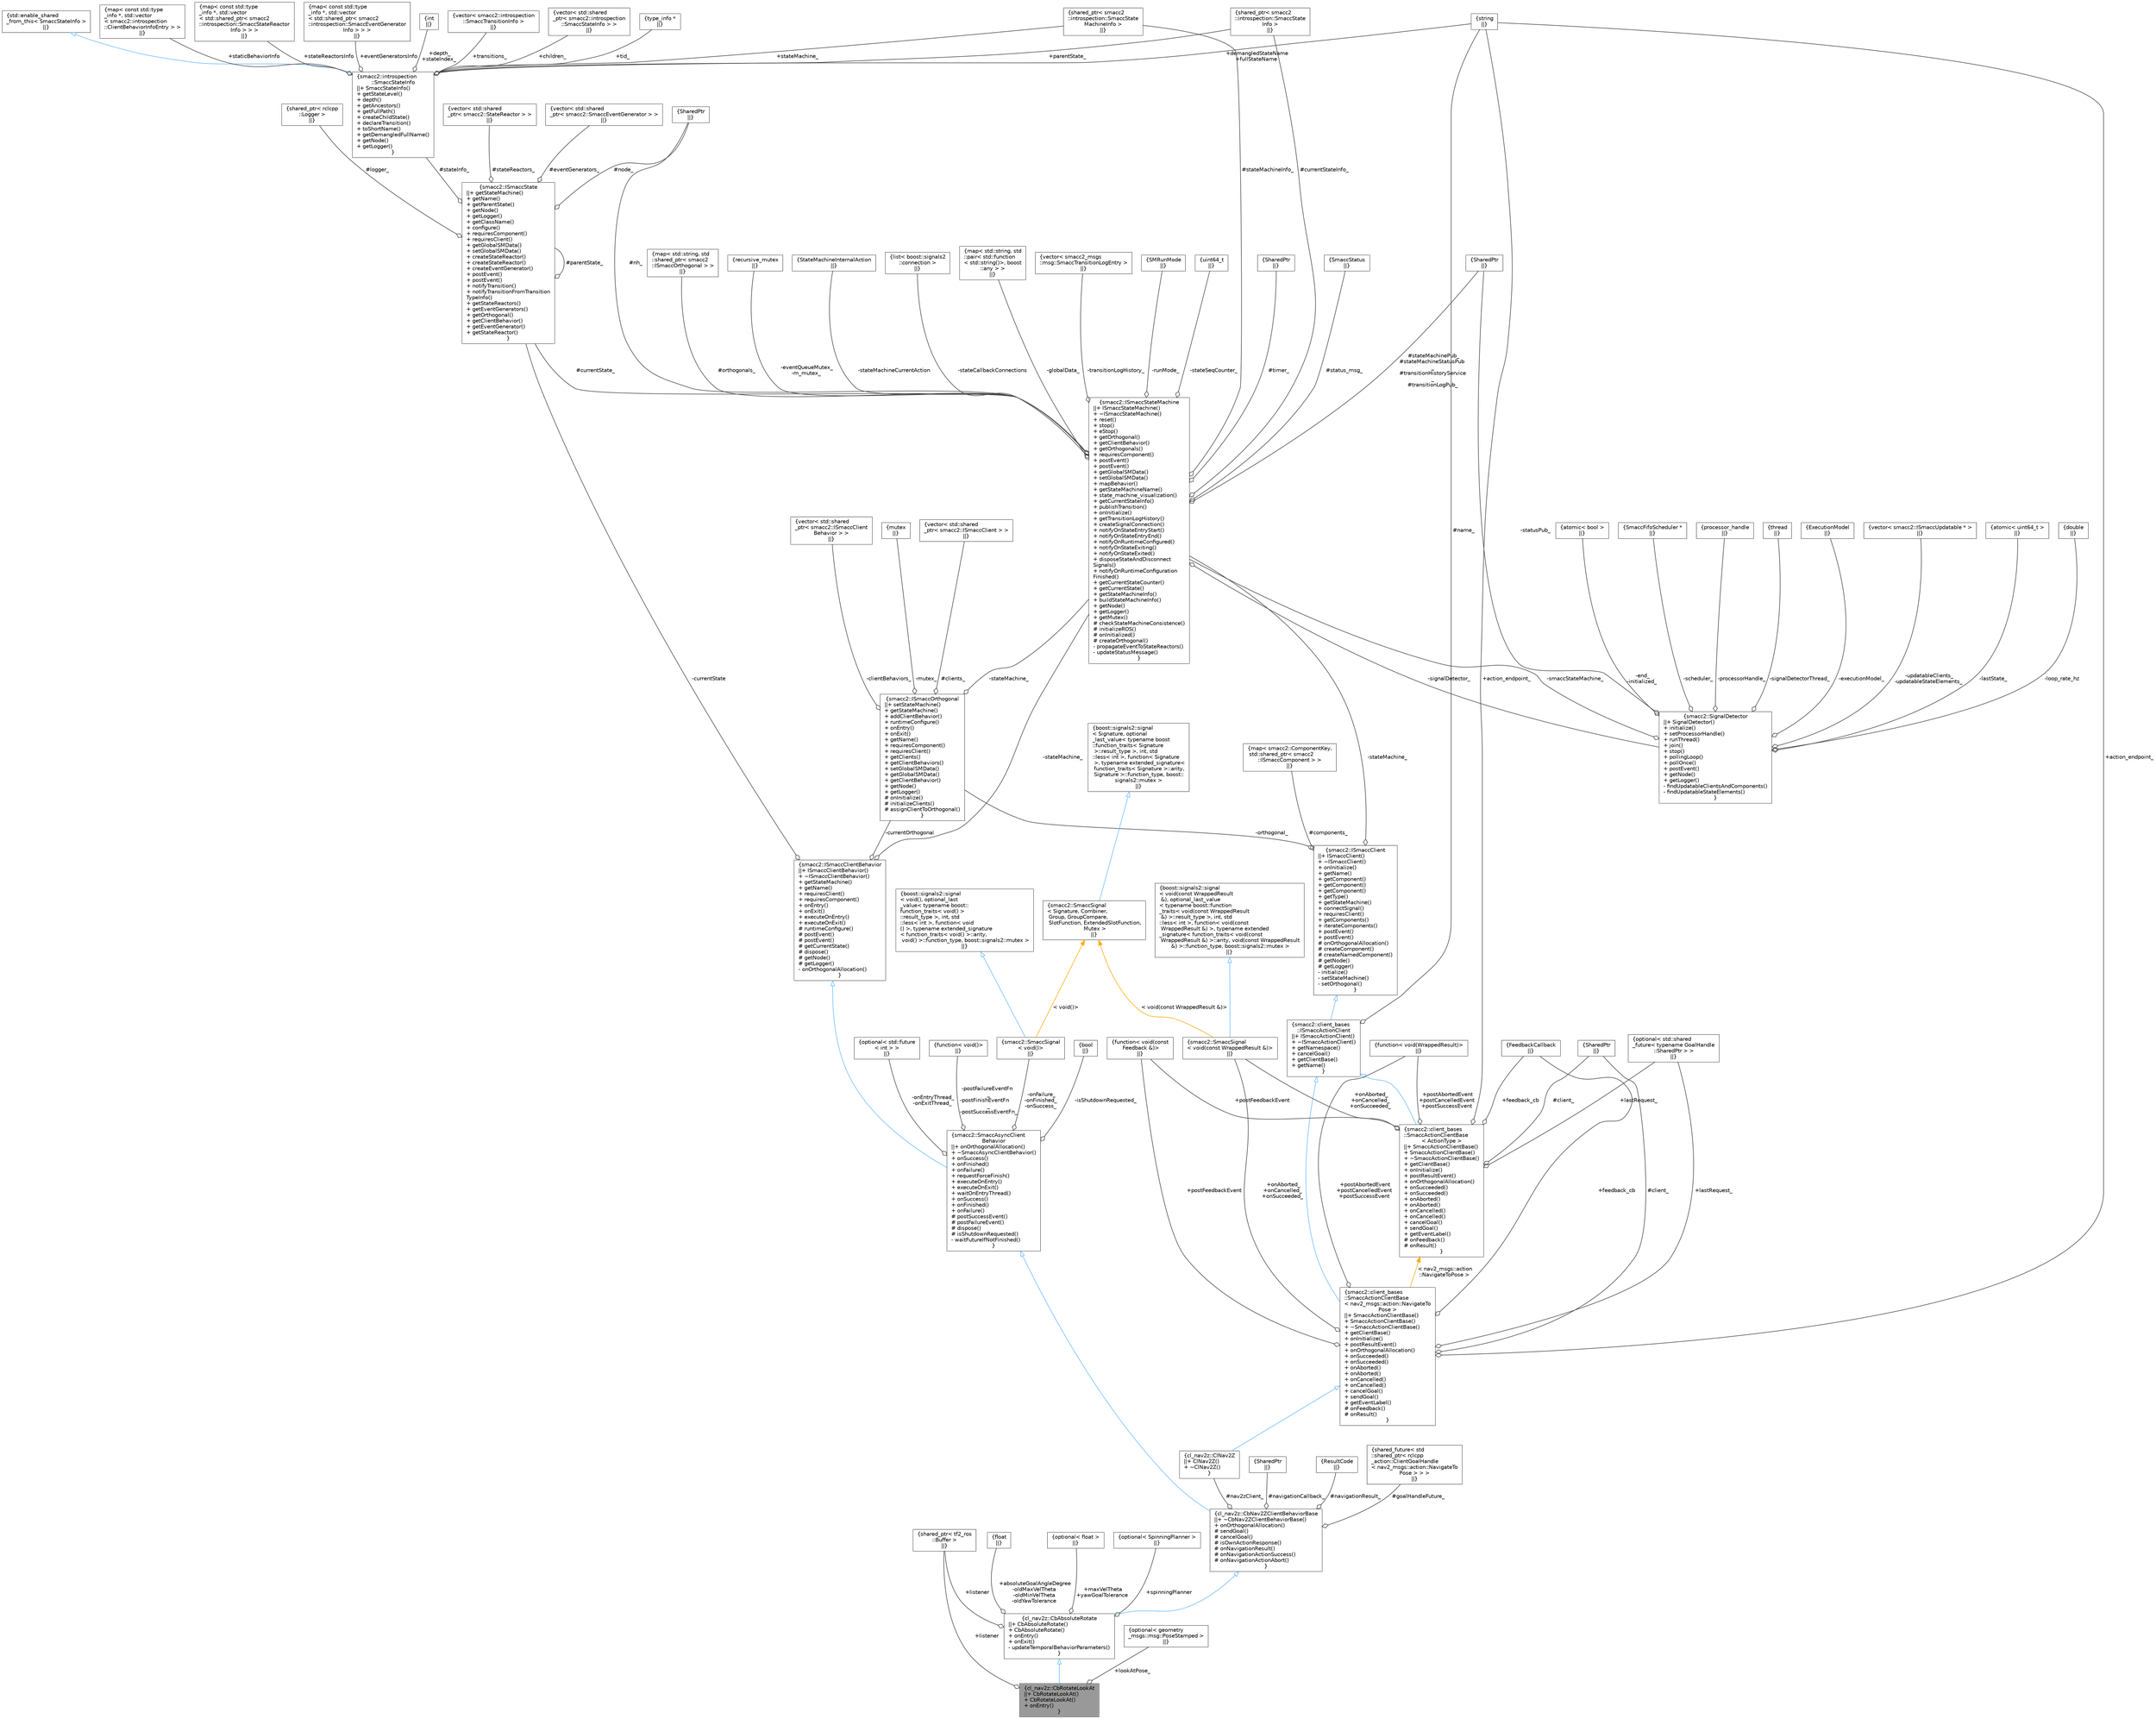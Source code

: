 digraph "cl_nav2z::CbRotateLookAt"
{
 // LATEX_PDF_SIZE
  bgcolor="transparent";
  edge [fontname=Helvetica,fontsize=10,labelfontname=Helvetica,labelfontsize=10];
  node [fontname=Helvetica,fontsize=10,shape=box,height=0.2,width=0.4];
  Node1 [label="{cl_nav2z::CbRotateLookAt\n||+ CbRotateLookAt()\l+ CbRotateLookAt()\l+ onEntry()\l}",height=0.2,width=0.4,color="gray40", fillcolor="grey60", style="filled", fontcolor="black",tooltip=" "];
  Node2 -> Node1 [dir="back",color="steelblue1",style="solid",arrowtail="onormal"];
  Node2 [label="{cl_nav2z::CbAbsoluteRotate\n||+ CbAbsoluteRotate()\l+ CbAbsoluteRotate()\l+ onEntry()\l+ onExit()\l- updateTemporalBehaviorParameters()\l}",height=0.2,width=0.4,color="gray40", fillcolor="white", style="filled",URL="$classcl__nav2z_1_1CbAbsoluteRotate.html",tooltip=" "];
  Node3 -> Node2 [dir="back",color="steelblue1",style="solid",arrowtail="onormal"];
  Node3 [label="{cl_nav2z::CbNav2ZClientBehaviorBase\n||+ ~CbNav2ZClientBehaviorBase()\l+ onOrthogonalAllocation()\l# sendGoal()\l# cancelGoal()\l# isOwnActionResponse()\l# onNavigationResult()\l# onNavigationActionSuccess()\l# onNavigationActionAbort()\l}",height=0.2,width=0.4,color="gray40", fillcolor="white", style="filled",URL="$classcl__nav2z_1_1CbNav2ZClientBehaviorBase.html",tooltip=" "];
  Node4 -> Node3 [dir="back",color="steelblue1",style="solid",arrowtail="onormal"];
  Node4 [label="{smacc2::SmaccAsyncClient\lBehavior\n||+ onOrthogonalAllocation()\l+ ~SmaccAsyncClientBehavior()\l+ onSuccess()\l+ onFinished()\l+ onFailure()\l+ requestForceFinish()\l+ executeOnEntry()\l+ executeOnExit()\l+ waitOnEntryThread()\l+ onSuccess()\l+ onFinished()\l+ onFailure()\l# postSuccessEvent()\l# postFailureEvent()\l# dispose()\l# isShutdownRequested()\l- waitFutureIfNotFinished()\l}",height=0.2,width=0.4,color="gray40", fillcolor="white", style="filled",URL="$classsmacc2_1_1SmaccAsyncClientBehavior.html",tooltip=" "];
  Node5 -> Node4 [dir="back",color="steelblue1",style="solid",arrowtail="onormal"];
  Node5 [label="{smacc2::ISmaccClientBehavior\n||+ ISmaccClientBehavior()\l+ ~ISmaccClientBehavior()\l+ getStateMachine()\l+ getName()\l+ requiresClient()\l+ requiresComponent()\l+ onEntry()\l+ onExit()\l+ executeOnEntry()\l+ executeOnExit()\l# runtimeConfigure()\l# postEvent()\l# postEvent()\l# getCurrentState()\l# dispose()\l# getNode()\l# getLogger()\l- onOrthogonalAllocation()\l}",height=0.2,width=0.4,color="gray40", fillcolor="white", style="filled",URL="$classsmacc2_1_1ISmaccClientBehavior.html",tooltip=" "];
  Node6 -> Node5 [color="grey25",style="solid",label=" -stateMachine_" ,arrowhead="odiamond"];
  Node6 [label="{smacc2::ISmaccStateMachine\n||+ ISmaccStateMachine()\l+ ~ISmaccStateMachine()\l+ reset()\l+ stop()\l+ eStop()\l+ getOrthogonal()\l+ getClientBehavior()\l+ getOrthogonals()\l+ requiresComponent()\l+ postEvent()\l+ postEvent()\l+ getGlobalSMData()\l+ setGlobalSMData()\l+ mapBehavior()\l+ getStateMachineName()\l+ state_machine_visualization()\l+ getCurrentStateInfo()\l+ publishTransition()\l+ onInitialize()\l+ getTransitionLogHistory()\l+ createSignalConnection()\l+ notifyOnStateEntryStart()\l+ notifyOnStateEntryEnd()\l+ notifyOnRuntimeConfigured()\l+ notifyOnStateExiting()\l+ notifyOnStateExited()\l+ disposeStateAndDisconnect\lSignals()\l+ notifyOnRuntimeConfiguration\lFinished()\l+ getCurrentStateCounter()\l+ getCurrentState()\l+ getStateMachineInfo()\l+ buildStateMachineInfo()\l+ getNode()\l+ getLogger()\l+ getMutex()\l# checkStateMachineConsistence()\l# initializeROS()\l# onInitialized()\l# createOrthogonal()\l- propagateEventToStateReactors()\l- updateStatusMessage()\l}",height=0.2,width=0.4,color="gray40", fillcolor="white", style="filled",URL="$classsmacc2_1_1ISmaccStateMachine.html",tooltip=" "];
  Node7 -> Node6 [color="grey25",style="solid",label=" #nh_" ,arrowhead="odiamond"];
  Node7 [label="{SharedPtr\n||}",height=0.2,width=0.4,color="gray40", fillcolor="white", style="filled",tooltip=" "];
  Node8 -> Node6 [color="grey25",style="solid",label=" #timer_" ,arrowhead="odiamond"];
  Node8 [label="{SharedPtr\n||}",height=0.2,width=0.4,color="gray40", fillcolor="white", style="filled",tooltip=" "];
  Node9 -> Node6 [color="grey25",style="solid",label=" #stateMachinePub_\n#stateMachineStatusPub\l_\n#transitionHistoryService\l_\n#transitionLogPub_" ,arrowhead="odiamond"];
  Node9 [label="{SharedPtr\n||}",height=0.2,width=0.4,color="gray40", fillcolor="white", style="filled",tooltip=" "];
  Node10 -> Node6 [color="grey25",style="solid",label=" #currentState_" ,arrowhead="odiamond"];
  Node10 [label="{smacc2::ISmaccState\n||+ getStateMachine()\l+ getName()\l+ getParentState()\l+ getNode()\l+ getLogger()\l+ getClassName()\l+ configure()\l+ requiresComponent()\l+ requiresClient()\l+ getGlobalSMData()\l+ setGlobalSMData()\l+ createStateReactor()\l+ createStateReactor()\l+ createEventGenerator()\l+ postEvent()\l+ postEvent()\l+ notifyTransition()\l+ notifyTransitionFromTransition\lTypeInfo()\l+ getStateReactors()\l+ getEventGenerators()\l+ getOrthogonal()\l+ getClientBehavior()\l+ getEventGenerator()\l+ getStateReactor()\l}",height=0.2,width=0.4,color="gray40", fillcolor="white", style="filled",URL="$classsmacc2_1_1ISmaccState.html",tooltip=" "];
  Node7 -> Node10 [color="grey25",style="solid",label=" #node_" ,arrowhead="odiamond"];
  Node11 -> Node10 [color="grey25",style="solid",label=" #logger_" ,arrowhead="odiamond"];
  Node11 [label="{shared_ptr\< rclcpp\l::Logger \>\n||}",height=0.2,width=0.4,color="gray40", fillcolor="white", style="filled",tooltip=" "];
  Node12 -> Node10 [color="grey25",style="solid",label=" #stateReactors_" ,arrowhead="odiamond"];
  Node12 [label="{vector\< std::shared\l_ptr\< smacc2::StateReactor \> \>\n||}",height=0.2,width=0.4,color="gray40", fillcolor="white", style="filled",tooltip=" "];
  Node13 -> Node10 [color="grey25",style="solid",label=" #eventGenerators_" ,arrowhead="odiamond"];
  Node13 [label="{vector\< std::shared\l_ptr\< smacc2::SmaccEventGenerator \> \>\n||}",height=0.2,width=0.4,color="gray40", fillcolor="white", style="filled",tooltip=" "];
  Node10 -> Node10 [color="grey25",style="solid",label=" #parentState_" ,arrowhead="odiamond"];
  Node14 -> Node10 [color="grey25",style="solid",label=" #stateInfo_" ,arrowhead="odiamond"];
  Node14 [label="{smacc2::introspection\l::SmaccStateInfo\n||+ SmaccStateInfo()\l+ getStateLevel()\l+ depth()\l+ getAncestors()\l+ getFullPath()\l+ createChildState()\l+ declareTransition()\l+ toShortName()\l+ getDemangledFullName()\l+ getNode()\l+ getLogger()\l}",height=0.2,width=0.4,color="gray40", fillcolor="white", style="filled",URL="$classsmacc2_1_1introspection_1_1SmaccStateInfo.html",tooltip=" "];
  Node15 -> Node14 [dir="back",color="steelblue1",style="solid",arrowtail="onormal"];
  Node15 [label="{std::enable_shared\l_from_this\< SmaccStateInfo \>\n||}",height=0.2,width=0.4,color="gray40", fillcolor="white", style="filled",tooltip=" "];
  Node16 -> Node14 [color="grey25",style="solid",label=" +staticBehaviorInfo" ,arrowhead="odiamond"];
  Node16 [label="{map\< const std::type\l_info *, std::vector\l\< smacc2::introspection\l::ClientBehaviorInfoEntry \> \>\n||}",height=0.2,width=0.4,color="gray40", fillcolor="white", style="filled",tooltip=" "];
  Node17 -> Node14 [color="grey25",style="solid",label=" +stateReactorsInfo" ,arrowhead="odiamond"];
  Node17 [label="{map\< const std::type\l_info *, std::vector\l\< std::shared_ptr\< smacc2\l::introspection::SmaccStateReactor\lInfo \> \> \>\n||}",height=0.2,width=0.4,color="gray40", fillcolor="white", style="filled",tooltip=" "];
  Node18 -> Node14 [color="grey25",style="solid",label=" +eventGeneratorsInfo" ,arrowhead="odiamond"];
  Node18 [label="{map\< const std::type\l_info *, std::vector\l\< std::shared_ptr\< smacc2\l::introspection::SmaccEventGenerator\lInfo \> \> \>\n||}",height=0.2,width=0.4,color="gray40", fillcolor="white", style="filled",tooltip=" "];
  Node19 -> Node14 [color="grey25",style="solid",label=" +depth_\n+stateIndex_" ,arrowhead="odiamond"];
  Node19 [label="{int\n||}",height=0.2,width=0.4,color="gray40", fillcolor="white", style="filled",tooltip=" "];
  Node20 -> Node14 [color="grey25",style="solid",label=" +demangledStateName\n+fullStateName" ,arrowhead="odiamond"];
  Node20 [label="{string\n||}",height=0.2,width=0.4,color="gray40", fillcolor="white", style="filled",tooltip=" "];
  Node21 -> Node14 [color="grey25",style="solid",label=" +stateMachine_" ,arrowhead="odiamond"];
  Node21 [label="{shared_ptr\< smacc2\l::introspection::SmaccState\lMachineInfo \>\n||}",height=0.2,width=0.4,color="gray40", fillcolor="white", style="filled",tooltip=" "];
  Node22 -> Node14 [color="grey25",style="solid",label=" +parentState_" ,arrowhead="odiamond"];
  Node22 [label="{shared_ptr\< smacc2\l::introspection::SmaccState\lInfo \>\n||}",height=0.2,width=0.4,color="gray40", fillcolor="white", style="filled",tooltip=" "];
  Node23 -> Node14 [color="grey25",style="solid",label=" +transitions_" ,arrowhead="odiamond"];
  Node23 [label="{vector\< smacc2::introspection\l::SmaccTransitionInfo \>\n||}",height=0.2,width=0.4,color="gray40", fillcolor="white", style="filled",tooltip=" "];
  Node24 -> Node14 [color="grey25",style="solid",label=" +children_" ,arrowhead="odiamond"];
  Node24 [label="{vector\< std::shared\l_ptr\< smacc2::introspection\l::SmaccStateInfo \> \>\n||}",height=0.2,width=0.4,color="gray40", fillcolor="white", style="filled",tooltip=" "];
  Node25 -> Node14 [color="grey25",style="solid",label=" +tid_" ,arrowhead="odiamond"];
  Node25 [label="{type_info *\n||}",height=0.2,width=0.4,color="gray40", fillcolor="white", style="filled",tooltip=" "];
  Node22 -> Node6 [color="grey25",style="solid",label=" #currentStateInfo_" ,arrowhead="odiamond"];
  Node26 -> Node6 [color="grey25",style="solid",label=" #status_msg_" ,arrowhead="odiamond"];
  Node26 [label="{SmaccStatus\n||}",height=0.2,width=0.4,color="gray40", fillcolor="white", style="filled",tooltip=" "];
  Node27 -> Node6 [color="grey25",style="solid",label=" #orthogonals_" ,arrowhead="odiamond"];
  Node27 [label="{map\< std::string, std\l::shared_ptr\< smacc2\l::ISmaccOrthogonal \> \>\n||}",height=0.2,width=0.4,color="gray40", fillcolor="white", style="filled",tooltip=" "];
  Node21 -> Node6 [color="grey25",style="solid",label=" #stateMachineInfo_" ,arrowhead="odiamond"];
  Node28 -> Node6 [color="grey25",style="solid",label=" -eventQueueMutex_\n-m_mutex_" ,arrowhead="odiamond"];
  Node28 [label="{recursive_mutex\n||}",height=0.2,width=0.4,color="gray40", fillcolor="white", style="filled",tooltip=" "];
  Node29 -> Node6 [color="grey25",style="solid",label=" -stateMachineCurrentAction" ,arrowhead="odiamond"];
  Node29 [label="{StateMachineInternalAction\n||}",height=0.2,width=0.4,color="gray40", fillcolor="white", style="filled",tooltip=" "];
  Node30 -> Node6 [color="grey25",style="solid",label=" -stateCallbackConnections" ,arrowhead="odiamond"];
  Node30 [label="{list\< boost::signals2\l::connection \>\n||}",height=0.2,width=0.4,color="gray40", fillcolor="white", style="filled",tooltip=" "];
  Node31 -> Node6 [color="grey25",style="solid",label=" -globalData_" ,arrowhead="odiamond"];
  Node31 [label="{map\< std::string, std\l::pair\< std::function\l\< std::string()\>, boost\l::any \> \>\n||}",height=0.2,width=0.4,color="gray40", fillcolor="white", style="filled",tooltip=" "];
  Node32 -> Node6 [color="grey25",style="solid",label=" -transitionLogHistory_" ,arrowhead="odiamond"];
  Node32 [label="{vector\< smacc2_msgs\l::msg::SmaccTransitionLogEntry \>\n||}",height=0.2,width=0.4,color="gray40", fillcolor="white", style="filled",tooltip=" "];
  Node33 -> Node6 [color="grey25",style="solid",label=" -runMode_" ,arrowhead="odiamond"];
  Node33 [label="{SMRunMode\n||}",height=0.2,width=0.4,color="gray40", fillcolor="white", style="filled",tooltip=" "];
  Node34 -> Node6 [color="grey25",style="solid",label=" -signalDetector_" ,arrowhead="odiamond"];
  Node34 [label="{smacc2::SignalDetector\n||+ SignalDetector()\l+ initialize()\l+ setProcessorHandle()\l+ runThread()\l+ join()\l+ stop()\l+ pollingLoop()\l+ pollOnce()\l+ postEvent()\l+ getNode()\l+ getLogger()\l- findUpdatableClientsAndComponents()\l- findUpdatableStateElements()\l}",height=0.2,width=0.4,color="gray40", fillcolor="white", style="filled",URL="$classsmacc2_1_1SignalDetector.html",tooltip=" "];
  Node6 -> Node34 [color="grey25",style="solid",label=" -smaccStateMachine_" ,arrowhead="odiamond"];
  Node35 -> Node34 [color="grey25",style="solid",label=" -updatableClients_\n-updatableStateElements_" ,arrowhead="odiamond"];
  Node35 [label="{vector\< smacc2::ISmaccUpdatable * \>\n||}",height=0.2,width=0.4,color="gray40", fillcolor="white", style="filled",tooltip=" "];
  Node36 -> Node34 [color="grey25",style="solid",label=" -lastState_" ,arrowhead="odiamond"];
  Node36 [label="{atomic\< uint64_t \>\n||}",height=0.2,width=0.4,color="gray40", fillcolor="white", style="filled",tooltip=" "];
  Node37 -> Node34 [color="grey25",style="solid",label=" -loop_rate_hz" ,arrowhead="odiamond"];
  Node37 [label="{double\n||}",height=0.2,width=0.4,color="gray40", fillcolor="white", style="filled",tooltip=" "];
  Node38 -> Node34 [color="grey25",style="solid",label=" -end_\n-initialized_" ,arrowhead="odiamond"];
  Node38 [label="{atomic\< bool \>\n||}",height=0.2,width=0.4,color="gray40", fillcolor="white", style="filled",tooltip=" "];
  Node9 -> Node34 [color="grey25",style="solid",label=" -statusPub_" ,arrowhead="odiamond"];
  Node39 -> Node34 [color="grey25",style="solid",label=" -scheduler_" ,arrowhead="odiamond"];
  Node39 [label="{SmaccFifoScheduler *\n||}",height=0.2,width=0.4,color="gray40", fillcolor="white", style="filled",tooltip=" "];
  Node40 -> Node34 [color="grey25",style="solid",label=" -processorHandle_" ,arrowhead="odiamond"];
  Node40 [label="{processor_handle\n||}",height=0.2,width=0.4,color="gray40", fillcolor="white", style="filled",tooltip=" "];
  Node41 -> Node34 [color="grey25",style="solid",label=" -signalDetectorThread_" ,arrowhead="odiamond"];
  Node41 [label="{thread\n||}",height=0.2,width=0.4,color="gray40", fillcolor="white", style="filled",tooltip=" "];
  Node42 -> Node34 [color="grey25",style="solid",label=" -executionModel_" ,arrowhead="odiamond"];
  Node42 [label="{ExecutionModel\n||}",height=0.2,width=0.4,color="gray40", fillcolor="white", style="filled",tooltip=" "];
  Node43 -> Node6 [color="grey25",style="solid",label=" -stateSeqCounter_" ,arrowhead="odiamond"];
  Node43 [label="{uint64_t\n||}",height=0.2,width=0.4,color="gray40", fillcolor="white", style="filled",tooltip=" "];
  Node10 -> Node5 [color="grey25",style="solid",label=" -currentState" ,arrowhead="odiamond"];
  Node44 -> Node5 [color="grey25",style="solid",label=" -currentOrthogonal" ,arrowhead="odiamond"];
  Node44 [label="{smacc2::ISmaccOrthogonal\n||+ setStateMachine()\l+ getStateMachine()\l+ addClientBehavior()\l+ runtimeConfigure()\l+ onEntry()\l+ onExit()\l+ getName()\l+ requiresComponent()\l+ requiresClient()\l+ getClients()\l+ getClientBehaviors()\l+ setGlobalSMData()\l+ getGlobalSMData()\l+ getClientBehavior()\l+ getNode()\l+ getLogger()\l# onInitialize()\l# initializeClients()\l# assignClientToOrthogonal()\l}",height=0.2,width=0.4,color="gray40", fillcolor="white", style="filled",URL="$classsmacc2_1_1ISmaccOrthogonal.html",tooltip=" "];
  Node45 -> Node44 [color="grey25",style="solid",label=" #clients_" ,arrowhead="odiamond"];
  Node45 [label="{vector\< std::shared\l_ptr\< smacc2::ISmaccClient \> \>\n||}",height=0.2,width=0.4,color="gray40", fillcolor="white", style="filled",tooltip=" "];
  Node6 -> Node44 [color="grey25",style="solid",label=" -stateMachine_" ,arrowhead="odiamond"];
  Node46 -> Node44 [color="grey25",style="solid",label=" -clientBehaviors_" ,arrowhead="odiamond"];
  Node46 [label="{vector\< std::shared\l_ptr\< smacc2::ISmaccClient\lBehavior \> \>\n||}",height=0.2,width=0.4,color="gray40", fillcolor="white", style="filled",tooltip=" "];
  Node47 -> Node44 [color="grey25",style="solid",label=" -mutex_" ,arrowhead="odiamond"];
  Node47 [label="{mutex\n||}",height=0.2,width=0.4,color="gray40", fillcolor="white", style="filled",tooltip=" "];
  Node48 -> Node4 [color="grey25",style="solid",label=" -onEntryThread_\n-onExitThread_" ,arrowhead="odiamond"];
  Node48 [label="{optional\< std::future\l\< int \> \>\n||}",height=0.2,width=0.4,color="gray40", fillcolor="white", style="filled",tooltip=" "];
  Node49 -> Node4 [color="grey25",style="solid",label=" -postFailureEventFn\l_\n-postFinishEventFn\l_\n-postSuccessEventFn_" ,arrowhead="odiamond"];
  Node49 [label="{function\< void()\>\n||}",height=0.2,width=0.4,color="gray40", fillcolor="white", style="filled",tooltip=" "];
  Node50 -> Node4 [color="grey25",style="solid",label=" -onFailure_\n-onFinished_\n-onSuccess_" ,arrowhead="odiamond"];
  Node50 [label="{smacc2::SmaccSignal\l\< void()\>\n||}",height=0.2,width=0.4,color="gray40", fillcolor="white", style="filled",URL="$classsmacc2_1_1SmaccSignal.html",tooltip=" "];
  Node51 -> Node50 [dir="back",color="steelblue1",style="solid",arrowtail="onormal"];
  Node51 [label="{boost::signals2::signal\l\< void(), optional_last\l_value\< typename boost::\lfunction_traits\< void() \>\l::result_type \>, int, std\l::less\< int \>, function\< void\l() \>, typename extended_signature\l\< function_traits\< void() \>::arity,\l void() \>::function_type, boost::signals2::mutex \>\n||}",height=0.2,width=0.4,color="gray40", fillcolor="white", style="filled",tooltip=" "];
  Node52 -> Node50 [dir="back",color="orange",style="solid",label=" \< void()\>" ];
  Node52 [label="{smacc2::SmaccSignal\l\< Signature, Combiner,\l Group, GroupCompare,\l SlotFunction, ExtendedSlotFunction,\l Mutex \>\n||}",height=0.2,width=0.4,color="gray40", fillcolor="white", style="filled",URL="$classsmacc2_1_1SmaccSignal.html",tooltip=" "];
  Node53 -> Node52 [dir="back",color="steelblue1",style="solid",arrowtail="onormal"];
  Node53 [label="{boost::signals2::signal\l\< Signature, optional\l_last_value\< typename boost\l::function_traits\< Signature\l \>::result_type \>, int, std\l::less\< int \>, function\< Signature\l \>, typename extended_signature\<\l function_traits\< Signature \>::arity,\l Signature \>::function_type, boost::\lsignals2::mutex \>\n||}",height=0.2,width=0.4,color="gray40", fillcolor="white", style="filled",tooltip=" "];
  Node54 -> Node4 [color="grey25",style="solid",label=" -isShutdownRequested_" ,arrowhead="odiamond"];
  Node54 [label="{bool\n||}",height=0.2,width=0.4,color="gray40", fillcolor="white", style="filled",URL="$classbool.html",tooltip=" "];
  Node55 -> Node3 [color="grey25",style="solid",label=" #nav2zClient_" ,arrowhead="odiamond"];
  Node55 [label="{cl_nav2z::ClNav2Z\n||+ ClNav2Z()\l+ ~ClNav2Z()\l}",height=0.2,width=0.4,color="gray40", fillcolor="white", style="filled",URL="$classcl__nav2z_1_1ClNav2Z.html",tooltip=" "];
  Node56 -> Node55 [dir="back",color="steelblue1",style="solid",arrowtail="onormal"];
  Node56 [label="{smacc2::client_bases\l::SmaccActionClientBase\l\< nav2_msgs::action::NavigateTo\lPose \>\n||+ SmaccActionClientBase()\l+ SmaccActionClientBase()\l+ ~SmaccActionClientBase()\l+ getClientBase()\l+ onInitialize()\l+ postResultEvent()\l+ onOrthogonalAllocation()\l+ onSucceeded()\l+ onSucceeded()\l+ onAborted()\l+ onAborted()\l+ onCancelled()\l+ onCancelled()\l+ cancelGoal()\l+ sendGoal()\l+ getEventLabel()\l# onFeedback()\l# onResult()\l}",height=0.2,width=0.4,color="gray40", fillcolor="white", style="filled",URL="$classsmacc2_1_1client__bases_1_1SmaccActionClientBase.html",tooltip=" "];
  Node57 -> Node56 [dir="back",color="steelblue1",style="solid",arrowtail="onormal"];
  Node57 [label="{smacc2::client_bases\l::ISmaccActionClient\n||+ ISmaccActionClient()\l+ ~ISmaccActionClient()\l+ getNamespace()\l+ cancelGoal()\l+ getClientBase()\l+ getName()\l}",height=0.2,width=0.4,color="gray40", fillcolor="white", style="filled",URL="$classsmacc2_1_1client__bases_1_1ISmaccActionClient.html",tooltip=" "];
  Node58 -> Node57 [dir="back",color="steelblue1",style="solid",arrowtail="onormal"];
  Node58 [label="{smacc2::ISmaccClient\n||+ ISmaccClient()\l+ ~ISmaccClient()\l+ onInitialize()\l+ getName()\l+ getComponent()\l+ getComponent()\l+ getComponent()\l+ getType()\l+ getStateMachine()\l+ connectSignal()\l+ requiresClient()\l+ getComponents()\l+ iterateComponents()\l+ postEvent()\l+ postEvent()\l# onOrthogonalAllocation()\l# createComponent()\l# createNamedComponent()\l# getNode()\l# getLogger()\l- initialize()\l- setStateMachine()\l- setOrthogonal()\l}",height=0.2,width=0.4,color="gray40", fillcolor="white", style="filled",URL="$classsmacc2_1_1ISmaccClient.html",tooltip=" "];
  Node59 -> Node58 [color="grey25",style="solid",label=" #components_" ,arrowhead="odiamond"];
  Node59 [label="{map\< smacc2::ComponentKey,\l std::shared_ptr\< smacc2\l::ISmaccComponent \> \>\n||}",height=0.2,width=0.4,color="gray40", fillcolor="white", style="filled",tooltip=" "];
  Node6 -> Node58 [color="grey25",style="solid",label=" -stateMachine_" ,arrowhead="odiamond"];
  Node44 -> Node58 [color="grey25",style="solid",label=" -orthogonal_" ,arrowhead="odiamond"];
  Node20 -> Node57 [color="grey25",style="solid",label=" #name_" ,arrowhead="odiamond"];
  Node20 -> Node56 [color="grey25",style="solid",label=" +action_endpoint_" ,arrowhead="odiamond"];
  Node60 -> Node56 [color="grey25",style="solid",label=" +lastRequest_" ,arrowhead="odiamond"];
  Node60 [label="{optional\< std::shared\l_future\< typename GoalHandle\l::SharedPtr \> \>\n||}",height=0.2,width=0.4,color="gray40", fillcolor="white", style="filled",tooltip=" "];
  Node61 -> Node56 [color="grey25",style="solid",label=" +onAborted_\n+onCancelled_\n+onSucceeded_" ,arrowhead="odiamond"];
  Node61 [label="{smacc2::SmaccSignal\l\< void(const WrappedResult &)\>\n||}",height=0.2,width=0.4,color="gray40", fillcolor="white", style="filled",URL="$classsmacc2_1_1SmaccSignal.html",tooltip=" "];
  Node62 -> Node61 [dir="back",color="steelblue1",style="solid",arrowtail="onormal"];
  Node62 [label="{boost::signals2::signal\l\< void(const WrappedResult\l &), optional_last_value\l\< typename boost::function\l_traits\< void(const WrappedResult\l &) \>::result_type \>, int, std\l::less\< int \>, function\< void(const\l WrappedResult &) \>, typename extended\l_signature\< function_traits\< void(const\l WrappedResult &) \>::arity, void(const WrappedResult\l &) \>::function_type, boost::signals2::mutex \>\n||}",height=0.2,width=0.4,color="gray40", fillcolor="white", style="filled",tooltip=" "];
  Node52 -> Node61 [dir="back",color="orange",style="solid",label=" \< void(const WrappedResult &)\>" ];
  Node63 -> Node56 [color="grey25",style="solid",label=" +postAbortedEvent\n+postCancelledEvent\n+postSuccessEvent" ,arrowhead="odiamond"];
  Node63 [label="{function\< void(WrappedResult)\>\n||}",height=0.2,width=0.4,color="gray40", fillcolor="white", style="filled",tooltip=" "];
  Node64 -> Node56 [color="grey25",style="solid",label=" +postFeedbackEvent" ,arrowhead="odiamond"];
  Node64 [label="{function\< void(const\l Feedback &)\>\n||}",height=0.2,width=0.4,color="gray40", fillcolor="white", style="filled",tooltip=" "];
  Node65 -> Node56 [color="grey25",style="solid",label=" +feedback_cb" ,arrowhead="odiamond"];
  Node65 [label="{FeedbackCallback\n||}",height=0.2,width=0.4,color="gray40", fillcolor="white", style="filled",tooltip=" "];
  Node66 -> Node56 [color="grey25",style="solid",label=" #client_" ,arrowhead="odiamond"];
  Node66 [label="{SharedPtr\n||}",height=0.2,width=0.4,color="gray40", fillcolor="white", style="filled",tooltip=" "];
  Node67 -> Node56 [dir="back",color="orange",style="solid",label=" \< nav2_msgs::action\l::NavigateToPose \>" ];
  Node67 [label="{smacc2::client_bases\l::SmaccActionClientBase\l\< ActionType \>\n||+ SmaccActionClientBase()\l+ SmaccActionClientBase()\l+ ~SmaccActionClientBase()\l+ getClientBase()\l+ onInitialize()\l+ postResultEvent()\l+ onOrthogonalAllocation()\l+ onSucceeded()\l+ onSucceeded()\l+ onAborted()\l+ onAborted()\l+ onCancelled()\l+ onCancelled()\l+ cancelGoal()\l+ sendGoal()\l+ getEventLabel()\l# onFeedback()\l# onResult()\l}",height=0.2,width=0.4,color="gray40", fillcolor="white", style="filled",URL="$classsmacc2_1_1client__bases_1_1SmaccActionClientBase.html",tooltip=" "];
  Node57 -> Node67 [dir="back",color="steelblue1",style="solid",arrowtail="onormal"];
  Node20 -> Node67 [color="grey25",style="solid",label=" +action_endpoint_" ,arrowhead="odiamond"];
  Node60 -> Node67 [color="grey25",style="solid",label=" +lastRequest_" ,arrowhead="odiamond"];
  Node61 -> Node67 [color="grey25",style="solid",label=" +onAborted_\n+onCancelled_\n+onSucceeded_" ,arrowhead="odiamond"];
  Node63 -> Node67 [color="grey25",style="solid",label=" +postAbortedEvent\n+postCancelledEvent\n+postSuccessEvent" ,arrowhead="odiamond"];
  Node64 -> Node67 [color="grey25",style="solid",label=" +postFeedbackEvent" ,arrowhead="odiamond"];
  Node65 -> Node67 [color="grey25",style="solid",label=" +feedback_cb" ,arrowhead="odiamond"];
  Node66 -> Node67 [color="grey25",style="solid",label=" #client_" ,arrowhead="odiamond"];
  Node68 -> Node3 [color="grey25",style="solid",label=" #navigationCallback_" ,arrowhead="odiamond"];
  Node68 [label="{SharedPtr\n||}",height=0.2,width=0.4,color="gray40", fillcolor="white", style="filled",tooltip=" "];
  Node69 -> Node3 [color="grey25",style="solid",label=" #navigationResult_" ,arrowhead="odiamond"];
  Node69 [label="{ResultCode\n||}",height=0.2,width=0.4,color="gray40", fillcolor="white", style="filled",tooltip=" "];
  Node70 -> Node3 [color="grey25",style="solid",label=" #goalHandleFuture_" ,arrowhead="odiamond"];
  Node70 [label="{shared_future\< std\l::shared_ptr\< rclcpp\l_action::ClientGoalHandle\l\< nav2_msgs::action::NavigateTo\lPose \> \> \>\n||}",height=0.2,width=0.4,color="gray40", fillcolor="white", style="filled",tooltip=" "];
  Node71 -> Node2 [color="grey25",style="solid",label=" +listener" ,arrowhead="odiamond"];
  Node71 [label="{shared_ptr\< tf2_ros\l::Buffer \>\n||}",height=0.2,width=0.4,color="gray40", fillcolor="white", style="filled",tooltip=" "];
  Node72 -> Node2 [color="grey25",style="solid",label=" +absoluteGoalAngleDegree\n-oldMaxVelTheta\n-oldMinVelTheta\n-oldYawTolerance" ,arrowhead="odiamond"];
  Node72 [label="{float\n||}",height=0.2,width=0.4,color="gray40", fillcolor="white", style="filled",tooltip=" "];
  Node73 -> Node2 [color="grey25",style="solid",label=" +maxVelTheta\n+yawGoalTolerance" ,arrowhead="odiamond"];
  Node73 [label="{optional\< float \>\n||}",height=0.2,width=0.4,color="gray40", fillcolor="white", style="filled",tooltip=" "];
  Node74 -> Node2 [color="grey25",style="solid",label=" +spinningPlanner" ,arrowhead="odiamond"];
  Node74 [label="{optional\< SpinningPlanner \>\n||}",height=0.2,width=0.4,color="gray40", fillcolor="white", style="filled",tooltip=" "];
  Node71 -> Node1 [color="grey25",style="solid",label=" +listener" ,arrowhead="odiamond"];
  Node75 -> Node1 [color="grey25",style="solid",label=" +lookAtPose_" ,arrowhead="odiamond"];
  Node75 [label="{optional\< geometry\l_msgs::msg::PoseStamped \>\n||}",height=0.2,width=0.4,color="gray40", fillcolor="white", style="filled",tooltip=" "];
}
